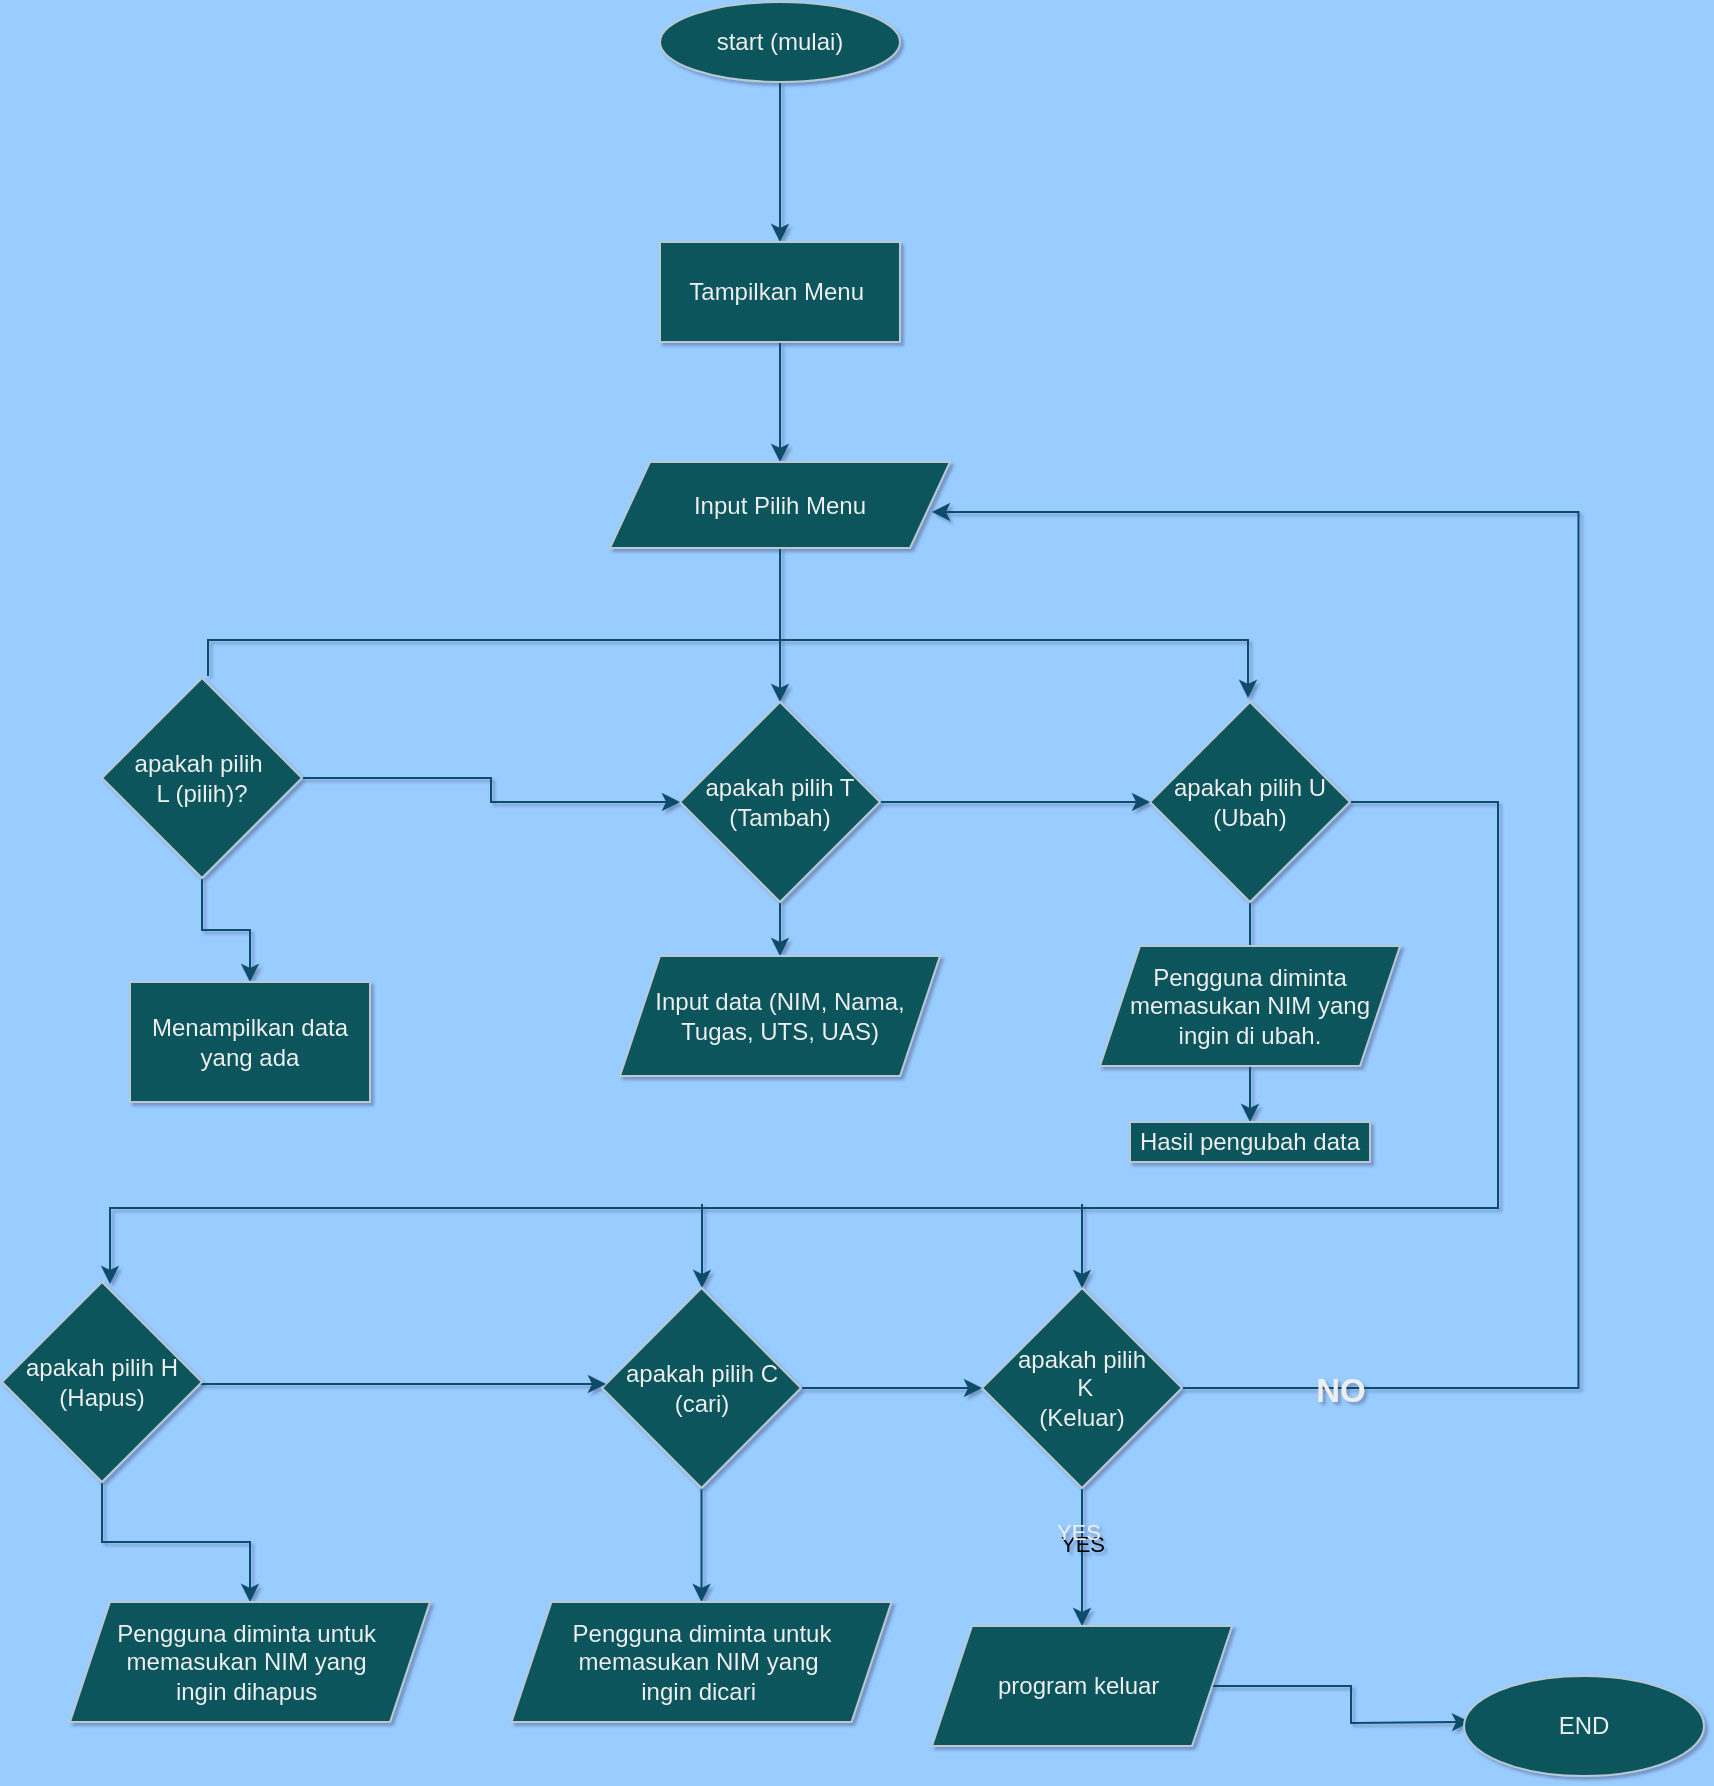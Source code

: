 <mxfile version="24.8.4">
  <diagram name="Halaman-1" id="37S-OLtdcKFxbSwk2dX1">
    <mxGraphModel dx="1467" dy="1880" grid="0" gridSize="10" guides="1" tooltips="1" connect="1" arrows="1" fold="1" page="0" pageScale="1" pageWidth="1169" pageHeight="827" background="#99CCFF" math="0" shadow="1">
      <root>
        <mxCell id="0" />
        <mxCell id="1" parent="0" />
        <mxCell id="IvH5N945v9pod-Cn3tiP-44" value="" style="edgeStyle=orthogonalEdgeStyle;rounded=0;orthogonalLoop=1;jettySize=auto;html=1;labelBackgroundColor=none;strokeColor=#0B4D6A;fontColor=default;" edge="1" parent="1" source="IvH5N945v9pod-Cn3tiP-1" target="IvH5N945v9pod-Cn3tiP-2">
          <mxGeometry relative="1" as="geometry" />
        </mxCell>
        <mxCell id="IvH5N945v9pod-Cn3tiP-1" value="start (mulai)" style="ellipse;whiteSpace=wrap;html=1;labelBackgroundColor=none;fillColor=#09555B;strokeColor=#BAC8D3;fontColor=#EEEEEE;" vertex="1" parent="1">
          <mxGeometry x="499" y="-841" width="120" height="40" as="geometry" />
        </mxCell>
        <mxCell id="IvH5N945v9pod-Cn3tiP-43" value="" style="edgeStyle=orthogonalEdgeStyle;rounded=0;orthogonalLoop=1;jettySize=auto;html=1;labelBackgroundColor=none;strokeColor=#0B4D6A;fontColor=default;" edge="1" parent="1" source="IvH5N945v9pod-Cn3tiP-2" target="IvH5N945v9pod-Cn3tiP-3">
          <mxGeometry relative="1" as="geometry" />
        </mxCell>
        <mxCell id="IvH5N945v9pod-Cn3tiP-2" value="Tampilkan Menu&amp;nbsp;" style="rounded=0;whiteSpace=wrap;html=1;labelBackgroundColor=none;fillColor=#09555B;strokeColor=#BAC8D3;fontColor=#EEEEEE;" vertex="1" parent="1">
          <mxGeometry x="499" y="-721" width="120" height="50" as="geometry" />
        </mxCell>
        <mxCell id="IvH5N945v9pod-Cn3tiP-42" value="" style="edgeStyle=orthogonalEdgeStyle;rounded=0;orthogonalLoop=1;jettySize=auto;html=1;labelBackgroundColor=none;strokeColor=#0B4D6A;fontColor=default;" edge="1" parent="1" source="IvH5N945v9pod-Cn3tiP-3" target="IvH5N945v9pod-Cn3tiP-5">
          <mxGeometry relative="1" as="geometry" />
        </mxCell>
        <mxCell id="IvH5N945v9pod-Cn3tiP-3" value="Input Pilih Menu" style="shape=parallelogram;perimeter=parallelogramPerimeter;whiteSpace=wrap;html=1;fixedSize=1;labelBackgroundColor=none;fillColor=#09555B;strokeColor=#BAC8D3;fontColor=#EEEEEE;" vertex="1" parent="1">
          <mxGeometry x="474" y="-611" width="170" height="43" as="geometry" />
        </mxCell>
        <mxCell id="IvH5N945v9pod-Cn3tiP-20" value="" style="edgeStyle=orthogonalEdgeStyle;rounded=0;orthogonalLoop=1;jettySize=auto;html=1;labelBackgroundColor=none;strokeColor=#0B4D6A;fontColor=default;" edge="1" parent="1" source="IvH5N945v9pod-Cn3tiP-4" target="IvH5N945v9pod-Cn3tiP-13">
          <mxGeometry relative="1" as="geometry" />
        </mxCell>
        <mxCell id="IvH5N945v9pod-Cn3tiP-22" value="" style="edgeStyle=orthogonalEdgeStyle;rounded=0;orthogonalLoop=1;jettySize=auto;html=1;exitX=1;exitY=0.5;exitDx=0;exitDy=0;labelBackgroundColor=none;strokeColor=#0B4D6A;fontColor=default;" edge="1" parent="1" source="IvH5N945v9pod-Cn3tiP-4">
          <mxGeometry relative="1" as="geometry">
            <mxPoint x="837.091" y="-458.999" as="sourcePoint" />
            <mxPoint x="224" y="-200" as="targetPoint" />
            <Array as="points">
              <mxPoint x="918" y="-441" />
              <mxPoint x="918" y="-238" />
              <mxPoint x="224" y="-238" />
            </Array>
          </mxGeometry>
        </mxCell>
        <mxCell id="IvH5N945v9pod-Cn3tiP-4" value="apakah pilih U&lt;div&gt;(Ubah)&lt;/div&gt;" style="rhombus;whiteSpace=wrap;html=1;labelBackgroundColor=none;fillColor=#09555B;strokeColor=#BAC8D3;fontColor=#EEEEEE;" vertex="1" parent="1">
          <mxGeometry x="744" y="-491" width="100" height="100" as="geometry" />
        </mxCell>
        <mxCell id="IvH5N945v9pod-Cn3tiP-17" value="" style="edgeStyle=orthogonalEdgeStyle;rounded=0;orthogonalLoop=1;jettySize=auto;html=1;fontColor=default;entryX=0;entryY=0.5;entryDx=0;entryDy=0;labelBackgroundColor=none;strokeColor=#0B4D6A;" edge="1" parent="1" source="IvH5N945v9pod-Cn3tiP-5" target="IvH5N945v9pod-Cn3tiP-4">
          <mxGeometry relative="1" as="geometry">
            <mxPoint x="644" y="-462" as="targetPoint" />
          </mxGeometry>
        </mxCell>
        <mxCell id="IvH5N945v9pod-Cn3tiP-19" value="" style="edgeStyle=orthogonalEdgeStyle;rounded=0;orthogonalLoop=1;jettySize=auto;html=1;labelBackgroundColor=none;strokeColor=#0B4D6A;fontColor=default;" edge="1" parent="1" source="IvH5N945v9pod-Cn3tiP-5" target="IvH5N945v9pod-Cn3tiP-11">
          <mxGeometry relative="1" as="geometry" />
        </mxCell>
        <mxCell id="IvH5N945v9pod-Cn3tiP-5" value="apakah pilih T&lt;div&gt;(Tambah)&lt;/div&gt;" style="rhombus;whiteSpace=wrap;html=1;labelBackgroundColor=none;fillColor=#09555B;strokeColor=#BAC8D3;fontColor=#EEEEEE;" vertex="1" parent="1">
          <mxGeometry x="509" y="-491" width="100" height="100" as="geometry" />
        </mxCell>
        <mxCell id="IvH5N945v9pod-Cn3tiP-15" value="" style="edgeStyle=orthogonalEdgeStyle;rounded=0;orthogonalLoop=1;jettySize=auto;html=1;fontColor=default;entryX=0;entryY=0.5;entryDx=0;entryDy=0;labelBackgroundColor=none;strokeColor=#0B4D6A;" edge="1" parent="1" source="IvH5N945v9pod-Cn3tiP-6" target="IvH5N945v9pod-Cn3tiP-5">
          <mxGeometry relative="1" as="geometry">
            <mxPoint x="404" y="-462" as="targetPoint" />
          </mxGeometry>
        </mxCell>
        <mxCell id="IvH5N945v9pod-Cn3tiP-18" value="" style="edgeStyle=orthogonalEdgeStyle;rounded=0;orthogonalLoop=1;jettySize=auto;html=1;labelBackgroundColor=none;strokeColor=#0B4D6A;fontColor=default;" edge="1" parent="1" source="IvH5N945v9pod-Cn3tiP-6" target="IvH5N945v9pod-Cn3tiP-10">
          <mxGeometry relative="1" as="geometry" />
        </mxCell>
        <mxCell id="IvH5N945v9pod-Cn3tiP-6" value="apakah pilih&amp;nbsp;&lt;div&gt;L (pilih)?&lt;/div&gt;" style="rhombus;whiteSpace=wrap;html=1;labelBackgroundColor=none;fillColor=#09555B;strokeColor=#BAC8D3;fontColor=#EEEEEE;" vertex="1" parent="1">
          <mxGeometry x="220" y="-503" width="100" height="100" as="geometry" />
        </mxCell>
        <mxCell id="IvH5N945v9pod-Cn3tiP-29" value="YES&lt;div&gt;&lt;br&gt;&lt;/div&gt;" style="rounded=0;orthogonalLoop=1;jettySize=auto;html=1;labelBackgroundColor=none;strokeColor=#0B4D6A;fontColor=default;" edge="1" parent="1" source="IvH5N945v9pod-Cn3tiP-7" target="IvH5N945v9pod-Cn3tiP-25">
          <mxGeometry relative="1" as="geometry" />
        </mxCell>
        <mxCell id="IvH5N945v9pod-Cn3tiP-35" value="YES" style="edgeLabel;html=1;align=center;verticalAlign=middle;resizable=0;points=[];labelBackgroundColor=none;fontColor=#EEEEEE;" vertex="1" connectable="0" parent="IvH5N945v9pod-Cn3tiP-29">
          <mxGeometry x="-0.374" y="-2" relative="1" as="geometry">
            <mxPoint as="offset" />
          </mxGeometry>
        </mxCell>
        <mxCell id="IvH5N945v9pod-Cn3tiP-32" value="" style="edgeStyle=orthogonalEdgeStyle;rounded=0;orthogonalLoop=1;jettySize=auto;html=1;labelBackgroundColor=none;strokeColor=#0B4D6A;fontColor=default;" edge="1" parent="1">
          <mxGeometry relative="1" as="geometry">
            <mxPoint x="758.23" y="-148.0" as="sourcePoint" />
            <mxPoint x="634.997" y="-586.0" as="targetPoint" />
            <Array as="points">
              <mxPoint x="958.23" y="-148" />
              <mxPoint x="958.23" y="-586" />
            </Array>
          </mxGeometry>
        </mxCell>
        <mxCell id="IvH5N945v9pod-Cn3tiP-33" value="&lt;h2&gt;NO&lt;/h2&gt;" style="edgeLabel;html=1;align=center;verticalAlign=middle;resizable=0;points=[];labelBackgroundColor=none;fontColor=#EEEEEE;" vertex="1" connectable="0" parent="IvH5N945v9pod-Cn3tiP-32">
          <mxGeometry x="-0.831" y="-1" relative="1" as="geometry">
            <mxPoint as="offset" />
          </mxGeometry>
        </mxCell>
        <mxCell id="IvH5N945v9pod-Cn3tiP-7" value="apakah pilih&lt;div&gt;&amp;nbsp;K&lt;div&gt;(Keluar)&lt;/div&gt;&lt;/div&gt;" style="rhombus;whiteSpace=wrap;html=1;labelBackgroundColor=none;fillColor=#09555B;strokeColor=#BAC8D3;fontColor=#EEEEEE;" vertex="1" parent="1">
          <mxGeometry x="660" y="-198" width="100" height="100" as="geometry" />
        </mxCell>
        <mxCell id="IvH5N945v9pod-Cn3tiP-24" value="" style="edgeStyle=orthogonalEdgeStyle;rounded=0;orthogonalLoop=1;jettySize=auto;html=1;labelBackgroundColor=none;strokeColor=#0B4D6A;fontColor=default;" edge="1" parent="1" source="IvH5N945v9pod-Cn3tiP-8" target="IvH5N945v9pod-Cn3tiP-7">
          <mxGeometry relative="1" as="geometry" />
        </mxCell>
        <mxCell id="IvH5N945v9pod-Cn3tiP-46" value="" style="rounded=0;orthogonalLoop=1;jettySize=auto;html=1;labelBackgroundColor=none;strokeColor=#0B4D6A;fontColor=default;" edge="1" parent="1" source="IvH5N945v9pod-Cn3tiP-8" target="IvH5N945v9pod-Cn3tiP-26">
          <mxGeometry relative="1" as="geometry" />
        </mxCell>
        <mxCell id="IvH5N945v9pod-Cn3tiP-48" value="" style="rounded=0;orthogonalLoop=1;jettySize=auto;html=1;labelBackgroundColor=none;strokeColor=#0B4D6A;fontColor=default;" edge="1" parent="1">
          <mxGeometry relative="1" as="geometry">
            <mxPoint x="520" y="-240" as="sourcePoint" />
            <mxPoint x="520" y="-198" as="targetPoint" />
          </mxGeometry>
        </mxCell>
        <mxCell id="IvH5N945v9pod-Cn3tiP-8" value="apakah pilih C&lt;div&gt;(cari)&lt;/div&gt;" style="rhombus;whiteSpace=wrap;html=1;labelBackgroundColor=none;fillColor=#09555B;strokeColor=#BAC8D3;fontColor=#EEEEEE;" vertex="1" parent="1">
          <mxGeometry x="470" y="-198" width="99.5" height="100" as="geometry" />
        </mxCell>
        <mxCell id="IvH5N945v9pod-Cn3tiP-23" value="" style="edgeStyle=orthogonalEdgeStyle;rounded=0;orthogonalLoop=1;jettySize=auto;html=1;labelBackgroundColor=none;strokeColor=#0B4D6A;fontColor=default;" edge="1" parent="1" source="IvH5N945v9pod-Cn3tiP-9" target="IvH5N945v9pod-Cn3tiP-8">
          <mxGeometry relative="1" as="geometry">
            <Array as="points">
              <mxPoint x="390" y="-150" />
              <mxPoint x="390" y="-150" />
            </Array>
          </mxGeometry>
        </mxCell>
        <mxCell id="IvH5N945v9pod-Cn3tiP-45" value="" style="edgeStyle=orthogonalEdgeStyle;rounded=0;orthogonalLoop=1;jettySize=auto;html=1;labelBackgroundColor=none;strokeColor=#0B4D6A;fontColor=default;" edge="1" parent="1" source="IvH5N945v9pod-Cn3tiP-9" target="IvH5N945v9pod-Cn3tiP-27">
          <mxGeometry relative="1" as="geometry" />
        </mxCell>
        <mxCell id="IvH5N945v9pod-Cn3tiP-9" value="apakah pilih H&lt;div&gt;(Hapus)&lt;/div&gt;" style="rhombus;whiteSpace=wrap;html=1;labelBackgroundColor=none;fillColor=#09555B;strokeColor=#BAC8D3;fontColor=#EEEEEE;" vertex="1" parent="1">
          <mxGeometry x="170" y="-201" width="100" height="100" as="geometry" />
        </mxCell>
        <mxCell id="IvH5N945v9pod-Cn3tiP-10" value="Menampilkan data yang ada" style="rounded=0;whiteSpace=wrap;html=1;labelBackgroundColor=none;fillColor=#09555B;strokeColor=#BAC8D3;fontColor=#EEEEEE;" vertex="1" parent="1">
          <mxGeometry x="234" y="-351" width="120" height="60" as="geometry" />
        </mxCell>
        <mxCell id="IvH5N945v9pod-Cn3tiP-11" value="Input data (NIM, Nama, Tugas, UTS, UAS)" style="shape=parallelogram;perimeter=parallelogramPerimeter;whiteSpace=wrap;html=1;fixedSize=1;labelBackgroundColor=none;fillColor=#09555B;strokeColor=#BAC8D3;fontColor=#EEEEEE;" vertex="1" parent="1">
          <mxGeometry x="479" y="-364" width="160" height="60" as="geometry" />
        </mxCell>
        <mxCell id="IvH5N945v9pod-Cn3tiP-12" value="Pengguna diminta memasukan NIM yang ingin di ubah." style="shape=parallelogram;perimeter=parallelogramPerimeter;whiteSpace=wrap;html=1;fixedSize=1;labelBackgroundColor=none;fillColor=#09555B;strokeColor=#BAC8D3;fontColor=#EEEEEE;" vertex="1" parent="1">
          <mxGeometry x="719" y="-369" width="150" height="60" as="geometry" />
        </mxCell>
        <mxCell id="IvH5N945v9pod-Cn3tiP-13" value="Hasil pengubah data" style="rounded=0;whiteSpace=wrap;html=1;labelBackgroundColor=none;fillColor=#09555B;strokeColor=#BAC8D3;fontColor=#EEEEEE;" vertex="1" parent="1">
          <mxGeometry x="734" y="-281" width="120" height="20" as="geometry" />
        </mxCell>
        <mxCell id="IvH5N945v9pod-Cn3tiP-30" value="" style="edgeStyle=orthogonalEdgeStyle;rounded=0;orthogonalLoop=1;jettySize=auto;html=1;labelBackgroundColor=none;strokeColor=#0B4D6A;fontColor=default;" edge="1" parent="1" source="IvH5N945v9pod-Cn3tiP-25">
          <mxGeometry relative="1" as="geometry">
            <mxPoint x="904" y="19.0" as="targetPoint" />
          </mxGeometry>
        </mxCell>
        <mxCell id="IvH5N945v9pod-Cn3tiP-25" value="program keluar&amp;nbsp;" style="shape=parallelogram;perimeter=parallelogramPerimeter;whiteSpace=wrap;html=1;fixedSize=1;labelBackgroundColor=none;fillColor=#09555B;strokeColor=#BAC8D3;fontColor=#EEEEEE;" vertex="1" parent="1">
          <mxGeometry x="635" y="-29" width="150" height="60" as="geometry" />
        </mxCell>
        <mxCell id="IvH5N945v9pod-Cn3tiP-26" value="Pengguna diminta untuk memasukan NIM yang&amp;nbsp;&lt;div&gt;ingin dicari&amp;nbsp;&lt;/div&gt;" style="shape=parallelogram;perimeter=parallelogramPerimeter;whiteSpace=wrap;html=1;fixedSize=1;labelBackgroundColor=none;fillColor=#09555B;strokeColor=#BAC8D3;fontColor=#EEEEEE;" vertex="1" parent="1">
          <mxGeometry x="424.75" y="-41" width="190" height="60" as="geometry" />
        </mxCell>
        <mxCell id="IvH5N945v9pod-Cn3tiP-27" value="Pengguna diminta untuk&amp;nbsp;&lt;div&gt;memasukan NIM yang&amp;nbsp;&lt;/div&gt;&lt;div&gt;ingin dihapus&amp;nbsp;&lt;/div&gt;" style="shape=parallelogram;perimeter=parallelogramPerimeter;whiteSpace=wrap;html=1;fixedSize=1;labelBackgroundColor=none;fillColor=#09555B;strokeColor=#BAC8D3;fontColor=#EEEEEE;" vertex="1" parent="1">
          <mxGeometry x="204" y="-41" width="180" height="60" as="geometry" />
        </mxCell>
        <mxCell id="IvH5N945v9pod-Cn3tiP-28" value="END" style="ellipse;whiteSpace=wrap;html=1;labelBackgroundColor=none;fillColor=#09555B;strokeColor=#BAC8D3;fontColor=#EEEEEE;" vertex="1" parent="1">
          <mxGeometry x="901" y="-4" width="120" height="50" as="geometry" />
        </mxCell>
        <mxCell id="IvH5N945v9pod-Cn3tiP-41" value="" style="edgeStyle=none;orthogonalLoop=1;jettySize=auto;html=1;rounded=0;entryX=0.5;entryY=0;entryDx=0;entryDy=0;labelBackgroundColor=none;strokeColor=#0B4D6A;fontColor=default;" edge="1" parent="1">
          <mxGeometry width="80" relative="1" as="geometry">
            <mxPoint x="273" y="-504" as="sourcePoint" />
            <mxPoint x="793" y="-493.0" as="targetPoint" />
            <Array as="points">
              <mxPoint x="273" y="-522" />
              <mxPoint x="793" y="-522" />
            </Array>
          </mxGeometry>
        </mxCell>
        <mxCell id="IvH5N945v9pod-Cn3tiP-49" value="" style="edgeStyle=none;orthogonalLoop=1;jettySize=auto;html=1;rounded=0;entryX=0.5;entryY=0;entryDx=0;entryDy=0;labelBackgroundColor=none;strokeColor=#0B4D6A;fontColor=default;" edge="1" parent="1" target="IvH5N945v9pod-Cn3tiP-7">
          <mxGeometry width="100" relative="1" as="geometry">
            <mxPoint x="710" y="-240" as="sourcePoint" />
            <mxPoint x="390" y="-650" as="targetPoint" />
            <Array as="points" />
          </mxGeometry>
        </mxCell>
      </root>
    </mxGraphModel>
  </diagram>
</mxfile>
